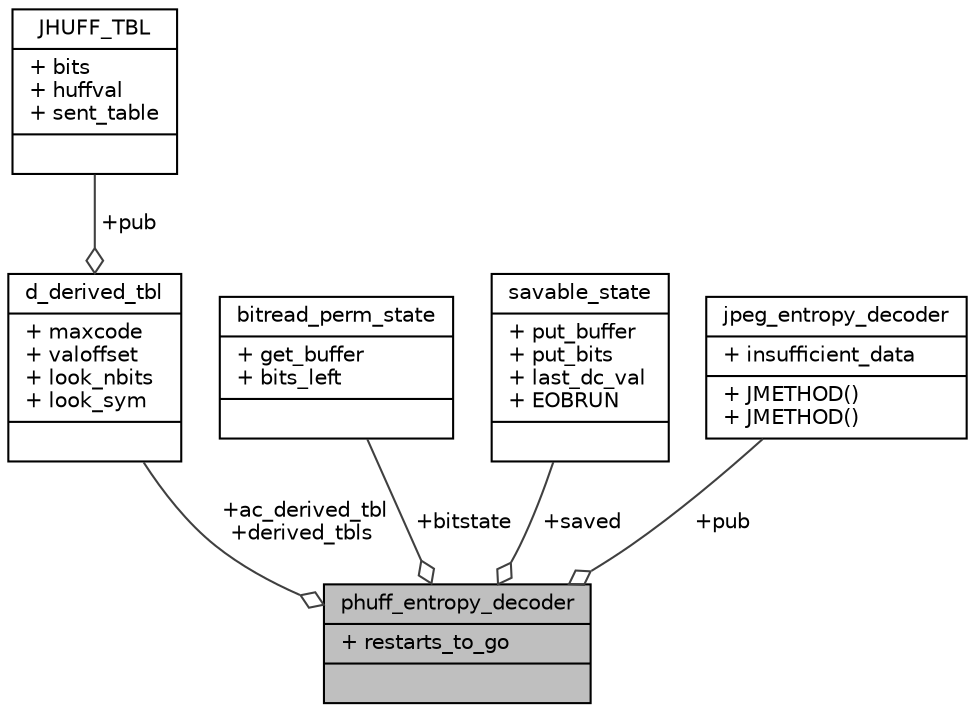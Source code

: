 digraph "phuff_entropy_decoder"
{
 // INTERACTIVE_SVG=YES
  edge [fontname="Helvetica",fontsize="10",labelfontname="Helvetica",labelfontsize="10"];
  node [fontname="Helvetica",fontsize="10",shape=record];
  Node1 [label="{phuff_entropy_decoder\n|+ restarts_to_go\l|}",height=0.2,width=0.4,color="black", fillcolor="grey75", style="filled", fontcolor="black"];
  Node2 -> Node1 [color="grey25",fontsize="10",style="solid",label=" +ac_derived_tbl\n+derived_tbls" ,arrowhead="odiamond",fontname="Helvetica"];
  Node2 [label="{d_derived_tbl\n|+ maxcode\l+ valoffset\l+ look_nbits\l+ look_sym\l|}",height=0.2,width=0.4,color="black", fillcolor="white", style="filled",URL="$structd__derived__tbl.html"];
  Node3 -> Node2 [color="grey25",fontsize="10",style="solid",label=" +pub" ,arrowhead="odiamond",fontname="Helvetica"];
  Node3 [label="{JHUFF_TBL\n|+ bits\l+ huffval\l+ sent_table\l|}",height=0.2,width=0.4,color="black", fillcolor="white", style="filled",URL="$struct_j_h_u_f_f___t_b_l.html"];
  Node4 -> Node1 [color="grey25",fontsize="10",style="solid",label=" +bitstate" ,arrowhead="odiamond",fontname="Helvetica"];
  Node4 [label="{bitread_perm_state\n|+ get_buffer\l+ bits_left\l|}",height=0.2,width=0.4,color="black", fillcolor="white", style="filled",URL="$structbitread__perm__state.html"];
  Node5 -> Node1 [color="grey25",fontsize="10",style="solid",label=" +saved" ,arrowhead="odiamond",fontname="Helvetica"];
  Node5 [label="{savable_state\n|+ put_buffer\l+ put_bits\l+ last_dc_val\l+ EOBRUN\l|}",height=0.2,width=0.4,color="black", fillcolor="white", style="filled",URL="$structsavable__state.html"];
  Node6 -> Node1 [color="grey25",fontsize="10",style="solid",label=" +pub" ,arrowhead="odiamond",fontname="Helvetica"];
  Node6 [label="{jpeg_entropy_decoder\n|+ insufficient_data\l|+ JMETHOD()\l+ JMETHOD()\l}",height=0.2,width=0.4,color="black", fillcolor="white", style="filled",URL="$structjpeg__entropy__decoder.html"];
}

